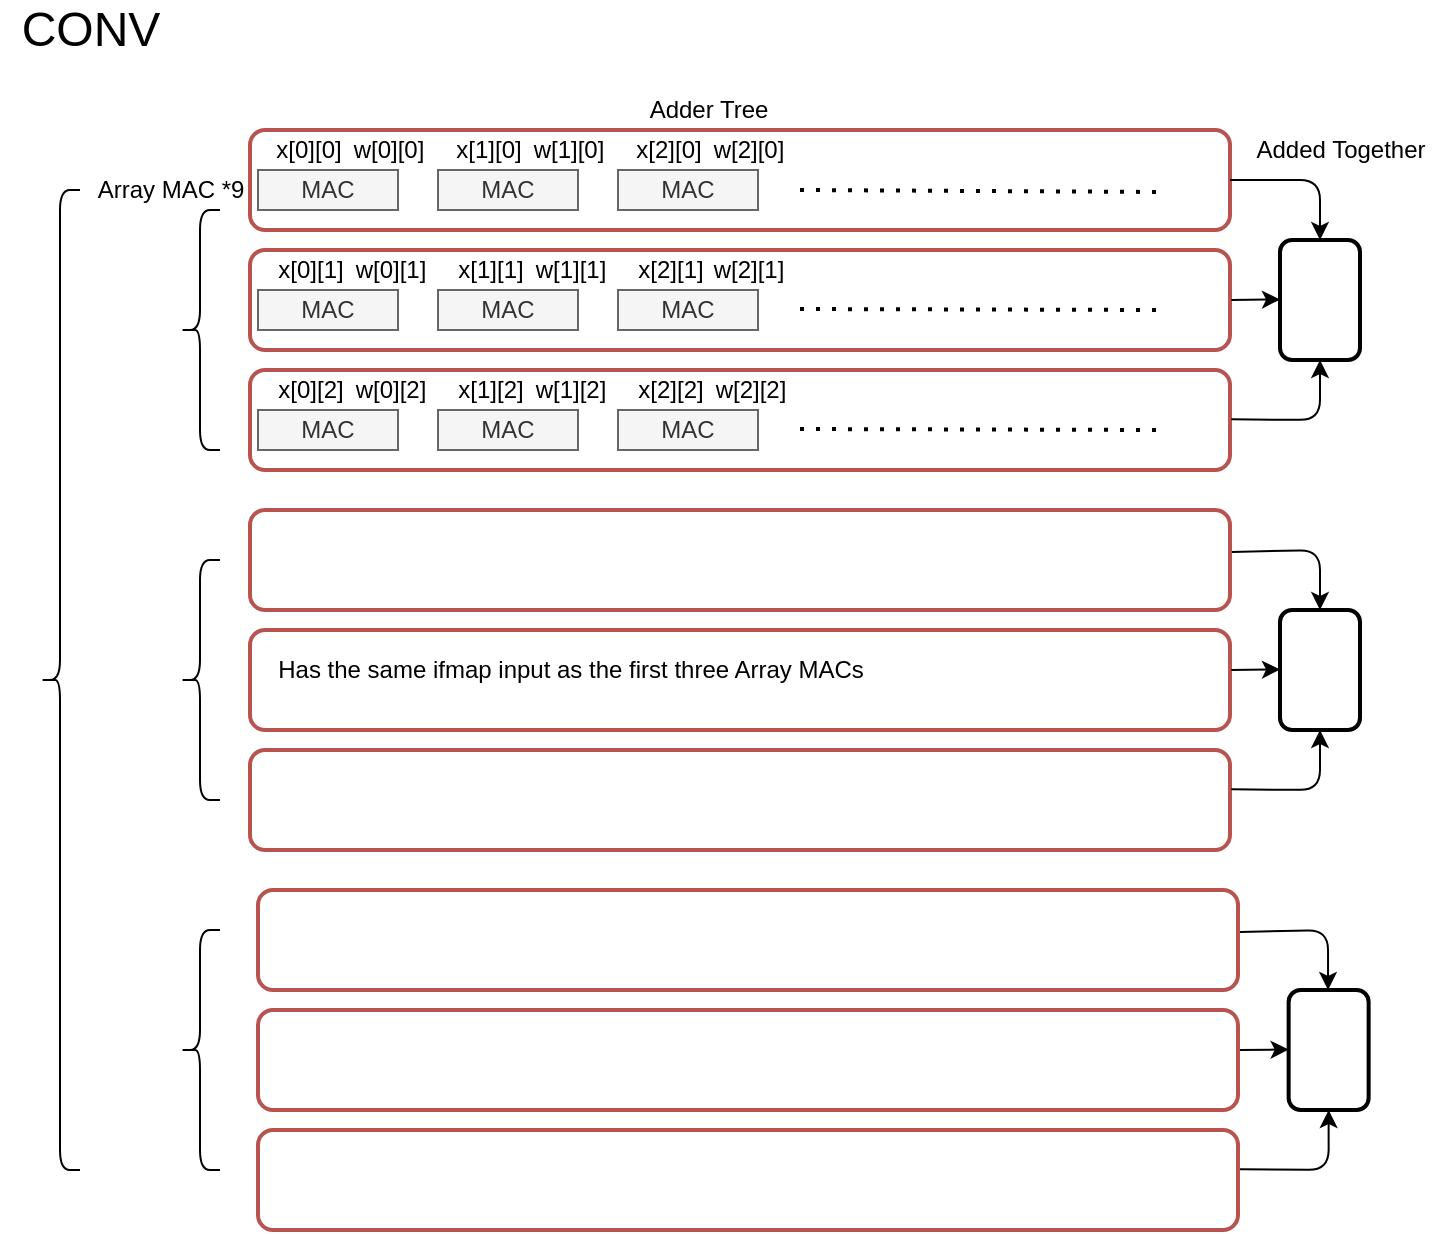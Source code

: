 <mxfile version="14.6.13" type="device" pages="3"><diagram id="vJuw-C7YhRbU4p1zu2UV" name="Page-1"><mxGraphModel dx="1024" dy="592" grid="0" gridSize="10" guides="1" tooltips="1" connect="1" arrows="1" fold="1" page="1" pageScale="1" pageWidth="827" pageHeight="1169" math="0" shadow="0"><root><mxCell id="0"/><mxCell id="1" parent="0"/><mxCell id="GUo7e9IGLc4Ge0wI0g1V-1" value="MAC" style="rounded=0;whiteSpace=wrap;html=1;fillColor=#f5f5f5;strokeColor=#666666;fontColor=#333333;" parent="1" vertex="1"><mxGeometry x="189" y="110" width="70" height="20" as="geometry"/></mxCell><mxCell id="GUo7e9IGLc4Ge0wI0g1V-2" value="MAC" style="rounded=0;whiteSpace=wrap;html=1;fillColor=#f5f5f5;strokeColor=#666666;fontColor=#333333;" parent="1" vertex="1"><mxGeometry x="279" y="110" width="70" height="20" as="geometry"/></mxCell><mxCell id="GUo7e9IGLc4Ge0wI0g1V-3" value="MAC" style="rounded=0;whiteSpace=wrap;html=1;fillColor=#f5f5f5;strokeColor=#666666;fontColor=#333333;" parent="1" vertex="1"><mxGeometry x="369" y="110" width="70" height="20" as="geometry"/></mxCell><mxCell id="GUo7e9IGLc4Ge0wI0g1V-10" value="MAC" style="rounded=0;whiteSpace=wrap;html=1;fillColor=#f5f5f5;strokeColor=#666666;fontColor=#333333;" parent="1" vertex="1"><mxGeometry x="189" y="170" width="70" height="20" as="geometry"/></mxCell><mxCell id="GUo7e9IGLc4Ge0wI0g1V-11" value="MAC" style="rounded=0;whiteSpace=wrap;html=1;fillColor=#f5f5f5;strokeColor=#666666;fontColor=#333333;" parent="1" vertex="1"><mxGeometry x="279" y="170" width="70" height="20" as="geometry"/></mxCell><mxCell id="GUo7e9IGLc4Ge0wI0g1V-12" value="MAC" style="rounded=0;whiteSpace=wrap;html=1;fillColor=#f5f5f5;strokeColor=#666666;fontColor=#333333;" parent="1" vertex="1"><mxGeometry x="369" y="170" width="70" height="20" as="geometry"/></mxCell><mxCell id="GUo7e9IGLc4Ge0wI0g1V-20" value="" style="endArrow=none;dashed=1;html=1;dashPattern=1 3;strokeWidth=2;" parent="1" edge="1"><mxGeometry width="50" height="50" relative="1" as="geometry"><mxPoint x="460" y="120" as="sourcePoint"/><mxPoint x="640" y="121" as="targetPoint"/></mxGeometry></mxCell><mxCell id="GUo7e9IGLc4Ge0wI0g1V-22" value="" style="shape=curlyBracket;whiteSpace=wrap;html=1;rounded=1;" parent="1" vertex="1"><mxGeometry x="80" y="120" width="20" height="490" as="geometry"/></mxCell><mxCell id="GUo7e9IGLc4Ge0wI0g1V-23" value="Array MAC *9" style="text;html=1;align=center;verticalAlign=middle;resizable=0;points=[];autosize=1;strokeColor=none;" parent="1" vertex="1"><mxGeometry x="100" y="110" width="90" height="20" as="geometry"/></mxCell><mxCell id="GUo7e9IGLc4Ge0wI0g1V-24" value="x[0][0]" style="text;html=1;align=center;verticalAlign=middle;resizable=0;points=[];autosize=1;strokeColor=none;" parent="1" vertex="1"><mxGeometry x="189" y="90" width="50" height="20" as="geometry"/></mxCell><mxCell id="GUo7e9IGLc4Ge0wI0g1V-27" value="x[1][0]" style="text;html=1;align=center;verticalAlign=middle;resizable=0;points=[];autosize=1;strokeColor=none;" parent="1" vertex="1"><mxGeometry x="279" y="90" width="50" height="20" as="geometry"/></mxCell><mxCell id="GUo7e9IGLc4Ge0wI0g1V-28" value="x[2][0]" style="text;html=1;align=center;verticalAlign=middle;resizable=0;points=[];autosize=1;strokeColor=none;" parent="1" vertex="1"><mxGeometry x="369" y="90" width="50" height="20" as="geometry"/></mxCell><mxCell id="GUo7e9IGLc4Ge0wI0g1V-29" value="&lt;font style=&quot;font-size: 24px&quot;&gt;CONV&lt;/font&gt;" style="text;html=1;align=center;verticalAlign=middle;resizable=0;points=[];autosize=1;strokeColor=none;" parent="1" vertex="1"><mxGeometry x="60" y="30" width="90" height="20" as="geometry"/></mxCell><mxCell id="GUo7e9IGLc4Ge0wI0g1V-30" value="w[0][0]" style="text;html=1;align=center;verticalAlign=middle;resizable=0;points=[];autosize=1;strokeColor=none;" parent="1" vertex="1"><mxGeometry x="229" y="90" width="50" height="20" as="geometry"/></mxCell><mxCell id="GUo7e9IGLc4Ge0wI0g1V-32" value="w[1][0]" style="text;html=1;align=center;verticalAlign=middle;resizable=0;points=[];autosize=1;strokeColor=none;" parent="1" vertex="1"><mxGeometry x="319" y="90" width="50" height="20" as="geometry"/></mxCell><mxCell id="GUo7e9IGLc4Ge0wI0g1V-33" value="w[2][0]" style="text;html=1;align=center;verticalAlign=middle;resizable=0;points=[];autosize=1;strokeColor=none;" parent="1" vertex="1"><mxGeometry x="409" y="90" width="50" height="20" as="geometry"/></mxCell><mxCell id="GUo7e9IGLc4Ge0wI0g1V-34" value="x[0][1]" style="text;html=1;align=center;verticalAlign=middle;resizable=0;points=[];autosize=1;strokeColor=none;" parent="1" vertex="1"><mxGeometry x="190" y="150" width="50" height="20" as="geometry"/></mxCell><mxCell id="GUo7e9IGLc4Ge0wI0g1V-35" value="x[1][1]" style="text;html=1;align=center;verticalAlign=middle;resizable=0;points=[];autosize=1;strokeColor=none;" parent="1" vertex="1"><mxGeometry x="280" y="150" width="50" height="20" as="geometry"/></mxCell><mxCell id="GUo7e9IGLc4Ge0wI0g1V-36" value="x[2][1]" style="text;html=1;align=center;verticalAlign=middle;resizable=0;points=[];autosize=1;strokeColor=none;" parent="1" vertex="1"><mxGeometry x="370" y="150" width="50" height="20" as="geometry"/></mxCell><mxCell id="GUo7e9IGLc4Ge0wI0g1V-37" value="w[0][1]" style="text;html=1;align=center;verticalAlign=middle;resizable=0;points=[];autosize=1;strokeColor=none;" parent="1" vertex="1"><mxGeometry x="230" y="150" width="50" height="20" as="geometry"/></mxCell><mxCell id="GUo7e9IGLc4Ge0wI0g1V-38" value="w[1][1]" style="text;html=1;align=center;verticalAlign=middle;resizable=0;points=[];autosize=1;strokeColor=none;" parent="1" vertex="1"><mxGeometry x="320" y="150" width="50" height="20" as="geometry"/></mxCell><mxCell id="GUo7e9IGLc4Ge0wI0g1V-39" value="w[2][1]" style="text;html=1;align=center;verticalAlign=middle;resizable=0;points=[];autosize=1;strokeColor=none;" parent="1" vertex="1"><mxGeometry x="409" y="150" width="50" height="20" as="geometry"/></mxCell><mxCell id="GUo7e9IGLc4Ge0wI0g1V-40" value="" style="endArrow=none;dashed=1;html=1;dashPattern=1 3;strokeWidth=2;" parent="1" edge="1"><mxGeometry width="50" height="50" relative="1" as="geometry"><mxPoint x="460" y="179.5" as="sourcePoint"/><mxPoint x="640" y="180" as="targetPoint"/></mxGeometry></mxCell><mxCell id="GUo7e9IGLc4Ge0wI0g1V-42" value="MAC" style="rounded=0;whiteSpace=wrap;html=1;fillColor=#f5f5f5;strokeColor=#666666;fontColor=#333333;" parent="1" vertex="1"><mxGeometry x="189" y="230" width="70" height="20" as="geometry"/></mxCell><mxCell id="GUo7e9IGLc4Ge0wI0g1V-43" value="MAC" style="rounded=0;whiteSpace=wrap;html=1;fillColor=#f5f5f5;strokeColor=#666666;fontColor=#333333;" parent="1" vertex="1"><mxGeometry x="279" y="230" width="70" height="20" as="geometry"/></mxCell><mxCell id="GUo7e9IGLc4Ge0wI0g1V-44" value="MAC" style="rounded=0;whiteSpace=wrap;html=1;fillColor=#f5f5f5;strokeColor=#666666;fontColor=#333333;" parent="1" vertex="1"><mxGeometry x="369" y="230" width="70" height="20" as="geometry"/></mxCell><mxCell id="GUo7e9IGLc4Ge0wI0g1V-45" value="x[0][2]" style="text;html=1;align=center;verticalAlign=middle;resizable=0;points=[];autosize=1;strokeColor=none;" parent="1" vertex="1"><mxGeometry x="190" y="210" width="50" height="20" as="geometry"/></mxCell><mxCell id="GUo7e9IGLc4Ge0wI0g1V-46" value="x[1][2]" style="text;html=1;align=center;verticalAlign=middle;resizable=0;points=[];autosize=1;strokeColor=none;" parent="1" vertex="1"><mxGeometry x="280" y="210" width="50" height="20" as="geometry"/></mxCell><mxCell id="GUo7e9IGLc4Ge0wI0g1V-47" value="x[2][2]" style="text;html=1;align=center;verticalAlign=middle;resizable=0;points=[];autosize=1;strokeColor=none;" parent="1" vertex="1"><mxGeometry x="370" y="210" width="50" height="20" as="geometry"/></mxCell><mxCell id="GUo7e9IGLc4Ge0wI0g1V-48" value="w[0][2]" style="text;html=1;align=center;verticalAlign=middle;resizable=0;points=[];autosize=1;strokeColor=none;" parent="1" vertex="1"><mxGeometry x="230" y="210" width="50" height="20" as="geometry"/></mxCell><mxCell id="GUo7e9IGLc4Ge0wI0g1V-49" value="w[1][2]" style="text;html=1;align=center;verticalAlign=middle;resizable=0;points=[];autosize=1;strokeColor=none;" parent="1" vertex="1"><mxGeometry x="320" y="210" width="50" height="20" as="geometry"/></mxCell><mxCell id="GUo7e9IGLc4Ge0wI0g1V-50" value="w[2][2]" style="text;html=1;align=center;verticalAlign=middle;resizable=0;points=[];autosize=1;strokeColor=none;" parent="1" vertex="1"><mxGeometry x="410" y="210" width="50" height="20" as="geometry"/></mxCell><mxCell id="GUo7e9IGLc4Ge0wI0g1V-51" value="" style="endArrow=none;dashed=1;html=1;dashPattern=1 3;strokeWidth=2;" parent="1" edge="1"><mxGeometry width="50" height="50" relative="1" as="geometry"><mxPoint x="460" y="239.5" as="sourcePoint"/><mxPoint x="640" y="240" as="targetPoint"/></mxGeometry></mxCell><mxCell id="GUo7e9IGLc4Ge0wI0g1V-52" value="" style="shape=curlyBracket;whiteSpace=wrap;html=1;rounded=1;" parent="1" vertex="1"><mxGeometry x="150" y="130" width="20" height="120" as="geometry"/></mxCell><mxCell id="GUo7e9IGLc4Ge0wI0g1V-53" value="" style="shape=curlyBracket;whiteSpace=wrap;html=1;rounded=1;" parent="1" vertex="1"><mxGeometry x="150" y="305" width="20" height="120" as="geometry"/></mxCell><mxCell id="GUo7e9IGLc4Ge0wI0g1V-54" value="" style="shape=curlyBracket;whiteSpace=wrap;html=1;rounded=1;" parent="1" vertex="1"><mxGeometry x="150" y="490" width="20" height="120" as="geometry"/></mxCell><mxCell id="Za0SCt7wlCUS02t5F8bF-2" value="" style="rounded=1;whiteSpace=wrap;html=1;strokeColor=#b85450;fillColor=none;strokeWidth=2;" parent="1" vertex="1"><mxGeometry x="185" y="90" width="490" height="50" as="geometry"/></mxCell><mxCell id="Za0SCt7wlCUS02t5F8bF-3" value="Adder Tree" style="text;html=1;align=center;verticalAlign=middle;resizable=0;points=[];autosize=1;strokeColor=none;" parent="1" vertex="1"><mxGeometry x="379" y="70" width="70" height="20" as="geometry"/></mxCell><mxCell id="Za0SCt7wlCUS02t5F8bF-4" value="" style="rounded=1;whiteSpace=wrap;html=1;strokeColor=#b85450;fillColor=none;strokeWidth=2;" parent="1" vertex="1"><mxGeometry x="185" y="150" width="490" height="50" as="geometry"/></mxCell><mxCell id="Za0SCt7wlCUS02t5F8bF-5" value="" style="rounded=1;whiteSpace=wrap;html=1;strokeColor=#b85450;fillColor=none;strokeWidth=2;" parent="1" vertex="1"><mxGeometry x="185" y="210" width="490" height="50" as="geometry"/></mxCell><mxCell id="Za0SCt7wlCUS02t5F8bF-11" value="" style="group" parent="1" vertex="1" connectable="0"><mxGeometry x="185" y="280" width="555" height="170" as="geometry"/></mxCell><mxCell id="Za0SCt7wlCUS02t5F8bF-7" value="" style="rounded=1;whiteSpace=wrap;html=1;strokeColor=#b85450;fillColor=none;strokeWidth=2;" parent="Za0SCt7wlCUS02t5F8bF-11" vertex="1"><mxGeometry width="490" height="50" as="geometry"/></mxCell><mxCell id="Za0SCt7wlCUS02t5F8bF-8" value="" style="rounded=1;whiteSpace=wrap;html=1;strokeColor=#b85450;fillColor=none;strokeWidth=2;" parent="Za0SCt7wlCUS02t5F8bF-11" vertex="1"><mxGeometry y="60" width="490" height="50" as="geometry"/></mxCell><mxCell id="Za0SCt7wlCUS02t5F8bF-9" value="" style="rounded=1;whiteSpace=wrap;html=1;strokeColor=#b85450;fillColor=none;strokeWidth=2;" parent="Za0SCt7wlCUS02t5F8bF-11" vertex="1"><mxGeometry y="120" width="490" height="50" as="geometry"/></mxCell><mxCell id="GUo7e9IGLc4Ge0wI0g1V-55" value="Has the same ifmap input as the first three Array MACs" style="text;html=1;align=center;verticalAlign=middle;resizable=0;points=[];autosize=1;strokeColor=none;" parent="Za0SCt7wlCUS02t5F8bF-11" vertex="1"><mxGeometry x="5" y="70" width="310" height="20" as="geometry"/></mxCell><mxCell id="Za0SCt7wlCUS02t5F8bF-18" value="Added Together" style="text;html=1;align=center;verticalAlign=middle;resizable=0;points=[];autosize=1;strokeColor=none;" parent="1" vertex="1"><mxGeometry x="680" y="90" width="100" height="20" as="geometry"/></mxCell><mxCell id="Za0SCt7wlCUS02t5F8bF-24" value="" style="group" parent="1" vertex="1" connectable="0"><mxGeometry x="675.68" y="115" width="64.32" height="120" as="geometry"/></mxCell><mxCell id="Za0SCt7wlCUS02t5F8bF-6" value="" style="rounded=1;whiteSpace=wrap;html=1;strokeWidth=2;fillColor=none;" parent="Za0SCt7wlCUS02t5F8bF-24" vertex="1"><mxGeometry x="24.32" y="30" width="40" height="60" as="geometry"/></mxCell><mxCell id="Za0SCt7wlCUS02t5F8bF-19" value="" style="endArrow=classic;html=1;exitX=1;exitY=0.5;exitDx=0;exitDy=0;entryX=0.5;entryY=0;entryDx=0;entryDy=0;" parent="Za0SCt7wlCUS02t5F8bF-24" source="Za0SCt7wlCUS02t5F8bF-2" target="Za0SCt7wlCUS02t5F8bF-6" edge="1"><mxGeometry width="50" height="50" relative="1" as="geometry"><mxPoint x="-225.68" y="135" as="sourcePoint"/><mxPoint x="26.32" y="-4" as="targetPoint"/><Array as="points"><mxPoint x="44.32"/></Array></mxGeometry></mxCell><mxCell id="Za0SCt7wlCUS02t5F8bF-20" value="" style="endArrow=classic;html=1;exitX=1;exitY=0.5;exitDx=0;exitDy=0;entryX=-0.017;entryY=0.146;entryDx=0;entryDy=0;entryPerimeter=0;" parent="Za0SCt7wlCUS02t5F8bF-24" edge="1"><mxGeometry width="50" height="50" relative="1" as="geometry"><mxPoint y="59.94" as="sourcePoint"/><mxPoint x="24.32" y="59.76" as="targetPoint"/></mxGeometry></mxCell><mxCell id="Za0SCt7wlCUS02t5F8bF-21" value="" style="endArrow=classic;html=1;exitX=1;exitY=0.5;exitDx=0;exitDy=0;entryX=0.5;entryY=1;entryDx=0;entryDy=0;" parent="Za0SCt7wlCUS02t5F8bF-24" target="Za0SCt7wlCUS02t5F8bF-6" edge="1"><mxGeometry width="50" height="50" relative="1" as="geometry"><mxPoint x="-1.137e-13" y="119.68" as="sourcePoint"/><mxPoint x="24.32" y="119.5" as="targetPoint"/><Array as="points"><mxPoint x="44.32" y="120"/></Array></mxGeometry></mxCell><mxCell id="Za0SCt7wlCUS02t5F8bF-25" value="" style="group" parent="1" vertex="1" connectable="0"><mxGeometry x="675.68" y="300" width="64.32" height="120" as="geometry"/></mxCell><mxCell id="Za0SCt7wlCUS02t5F8bF-26" value="" style="rounded=1;whiteSpace=wrap;html=1;strokeWidth=2;fillColor=none;" parent="Za0SCt7wlCUS02t5F8bF-25" vertex="1"><mxGeometry x="24.32" y="30" width="40" height="60" as="geometry"/></mxCell><mxCell id="Za0SCt7wlCUS02t5F8bF-28" value="" style="endArrow=classic;html=1;exitX=1;exitY=0.5;exitDx=0;exitDy=0;entryX=-0.017;entryY=0.146;entryDx=0;entryDy=0;entryPerimeter=0;" parent="Za0SCt7wlCUS02t5F8bF-25" edge="1"><mxGeometry width="50" height="50" relative="1" as="geometry"><mxPoint y="59.94" as="sourcePoint"/><mxPoint x="24.32" y="59.76" as="targetPoint"/></mxGeometry></mxCell><mxCell id="Za0SCt7wlCUS02t5F8bF-29" value="" style="endArrow=classic;html=1;exitX=1;exitY=0.5;exitDx=0;exitDy=0;entryX=0.5;entryY=1;entryDx=0;entryDy=0;" parent="Za0SCt7wlCUS02t5F8bF-25" target="Za0SCt7wlCUS02t5F8bF-26" edge="1"><mxGeometry width="50" height="50" relative="1" as="geometry"><mxPoint x="-1.137e-13" y="119.68" as="sourcePoint"/><mxPoint x="24.32" y="119.5" as="targetPoint"/><Array as="points"><mxPoint x="44.32" y="120"/></Array></mxGeometry></mxCell><mxCell id="Za0SCt7wlCUS02t5F8bF-27" value="" style="endArrow=classic;html=1;entryX=0.5;entryY=0;entryDx=0;entryDy=0;exitX=1.002;exitY=0.419;exitDx=0;exitDy=0;exitPerimeter=0;" parent="1" source="Za0SCt7wlCUS02t5F8bF-7" target="Za0SCt7wlCUS02t5F8bF-26" edge="1"><mxGeometry width="50" height="50" relative="1" as="geometry"><mxPoint x="680" y="300" as="sourcePoint"/><mxPoint x="702" y="296" as="targetPoint"/><Array as="points"><mxPoint x="720" y="300"/></Array></mxGeometry></mxCell><mxCell id="Za0SCt7wlCUS02t5F8bF-35" value="" style="group" parent="1" vertex="1" connectable="0"><mxGeometry x="680" y="490" width="64.32" height="120" as="geometry"/></mxCell><mxCell id="Za0SCt7wlCUS02t5F8bF-36" value="" style="rounded=1;whiteSpace=wrap;html=1;strokeWidth=2;fillColor=none;" parent="Za0SCt7wlCUS02t5F8bF-35" vertex="1"><mxGeometry x="24.32" y="30" width="40" height="60" as="geometry"/></mxCell><mxCell id="Za0SCt7wlCUS02t5F8bF-37" value="" style="endArrow=classic;html=1;exitX=1;exitY=0.5;exitDx=0;exitDy=0;entryX=-0.017;entryY=0.146;entryDx=0;entryDy=0;entryPerimeter=0;" parent="Za0SCt7wlCUS02t5F8bF-35" edge="1"><mxGeometry width="50" height="50" relative="1" as="geometry"><mxPoint y="59.94" as="sourcePoint"/><mxPoint x="24.32" y="59.76" as="targetPoint"/></mxGeometry></mxCell><mxCell id="Za0SCt7wlCUS02t5F8bF-38" value="" style="endArrow=classic;html=1;exitX=1;exitY=0.5;exitDx=0;exitDy=0;entryX=0.5;entryY=1;entryDx=0;entryDy=0;" parent="Za0SCt7wlCUS02t5F8bF-35" target="Za0SCt7wlCUS02t5F8bF-36" edge="1"><mxGeometry width="50" height="50" relative="1" as="geometry"><mxPoint x="-1.137e-13" y="119.68" as="sourcePoint"/><mxPoint x="24.32" y="119.5" as="targetPoint"/><Array as="points"><mxPoint x="44.32" y="120"/></Array></mxGeometry></mxCell><mxCell id="Za0SCt7wlCUS02t5F8bF-39" value="" style="endArrow=classic;html=1;entryX=0.5;entryY=0;entryDx=0;entryDy=0;exitX=1.002;exitY=0.419;exitDx=0;exitDy=0;exitPerimeter=0;" parent="1" edge="1"><mxGeometry width="50" height="50" relative="1" as="geometry"><mxPoint x="680" y="490.95" as="sourcePoint"/><mxPoint x="724.02" y="520" as="targetPoint"/><Array as="points"><mxPoint x="724.02" y="490"/></Array></mxGeometry></mxCell><mxCell id="Za0SCt7wlCUS02t5F8bF-40" value="" style="rounded=1;whiteSpace=wrap;html=1;strokeColor=#b85450;fillColor=none;strokeWidth=2;" parent="1" vertex="1"><mxGeometry x="189" y="470" width="490" height="50" as="geometry"/></mxCell><mxCell id="Za0SCt7wlCUS02t5F8bF-41" value="" style="rounded=1;whiteSpace=wrap;html=1;strokeColor=#b85450;fillColor=none;strokeWidth=2;" parent="1" vertex="1"><mxGeometry x="189" y="530" width="490" height="50" as="geometry"/></mxCell><mxCell id="Za0SCt7wlCUS02t5F8bF-42" value="" style="rounded=1;whiteSpace=wrap;html=1;strokeColor=#b85450;fillColor=none;strokeWidth=2;" parent="1" vertex="1"><mxGeometry x="189" y="590" width="490" height="50" as="geometry"/></mxCell></root></mxGraphModel></diagram><diagram id="rvuuh7WUq6169qOsLcZJ" name="Page-3"><mxGraphModel dx="1024" dy="592" grid="0" gridSize="10" guides="1" tooltips="1" connect="1" arrows="1" fold="1" page="1" pageScale="1" pageWidth="827" pageHeight="1169" math="0" shadow="0"><root><mxCell id="s2ZaohFpnnsbRmGFpl5v-0"/><mxCell id="s2ZaohFpnnsbRmGFpl5v-1" parent="s2ZaohFpnnsbRmGFpl5v-0"/><mxCell id="vH4ykgJ0FCeYy6stjxuo-0" value="" style="group" parent="s2ZaohFpnnsbRmGFpl5v-1" vertex="1" connectable="0"><mxGeometry x="185" y="150" width="555" height="170" as="geometry"/></mxCell><mxCell id="vH4ykgJ0FCeYy6stjxuo-1" value="" style="rounded=1;whiteSpace=wrap;html=1;strokeColor=#b85450;fillColor=none;strokeWidth=2;" parent="vH4ykgJ0FCeYy6stjxuo-0" vertex="1"><mxGeometry width="490" height="50" as="geometry"/></mxCell><mxCell id="vH4ykgJ0FCeYy6stjxuo-2" value="" style="rounded=1;whiteSpace=wrap;html=1;strokeColor=#b85450;fillColor=none;strokeWidth=2;" parent="vH4ykgJ0FCeYy6stjxuo-0" vertex="1"><mxGeometry y="60" width="490" height="50" as="geometry"/></mxCell><mxCell id="vH4ykgJ0FCeYy6stjxuo-3" value="" style="rounded=1;whiteSpace=wrap;html=1;strokeColor=#b85450;fillColor=none;strokeWidth=2;" parent="vH4ykgJ0FCeYy6stjxuo-0" vertex="1"><mxGeometry y="120" width="490" height="50" as="geometry"/></mxCell><mxCell id="s2ZaohFpnnsbRmGFpl5v-2" value="MAC" style="rounded=0;whiteSpace=wrap;html=1;fillColor=#f5f5f5;strokeColor=#666666;fontColor=#333333;" parent="s2ZaohFpnnsbRmGFpl5v-1" vertex="1"><mxGeometry x="189" y="170" width="70" height="20" as="geometry"/></mxCell><mxCell id="s2ZaohFpnnsbRmGFpl5v-3" value="MAC" style="rounded=0;whiteSpace=wrap;html=1;fillColor=#f5f5f5;strokeColor=#666666;fontColor=#333333;" parent="s2ZaohFpnnsbRmGFpl5v-1" vertex="1"><mxGeometry x="279" y="170" width="70" height="20" as="geometry"/></mxCell><mxCell id="s2ZaohFpnnsbRmGFpl5v-4" value="MAC" style="rounded=0;whiteSpace=wrap;html=1;fillColor=#f5f5f5;strokeColor=#666666;fontColor=#333333;" parent="s2ZaohFpnnsbRmGFpl5v-1" vertex="1"><mxGeometry x="369" y="170" width="70" height="20" as="geometry"/></mxCell><mxCell id="s2ZaohFpnnsbRmGFpl5v-5" value="MAC" style="rounded=0;whiteSpace=wrap;html=1;fillColor=#f5f5f5;strokeColor=#666666;fontColor=#333333;" parent="s2ZaohFpnnsbRmGFpl5v-1" vertex="1"><mxGeometry x="189" y="230" width="70" height="20" as="geometry"/></mxCell><mxCell id="s2ZaohFpnnsbRmGFpl5v-6" value="MAC" style="rounded=0;whiteSpace=wrap;html=1;fillColor=#f5f5f5;strokeColor=#666666;fontColor=#333333;" parent="s2ZaohFpnnsbRmGFpl5v-1" vertex="1"><mxGeometry x="279" y="230" width="70" height="20" as="geometry"/></mxCell><mxCell id="s2ZaohFpnnsbRmGFpl5v-7" value="MAC" style="rounded=0;whiteSpace=wrap;html=1;fillColor=#f5f5f5;strokeColor=#666666;fontColor=#333333;" parent="s2ZaohFpnnsbRmGFpl5v-1" vertex="1"><mxGeometry x="369" y="230" width="70" height="20" as="geometry"/></mxCell><mxCell id="s2ZaohFpnnsbRmGFpl5v-8" value="" style="endArrow=none;dashed=1;html=1;dashPattern=1 3;strokeWidth=2;" parent="s2ZaohFpnnsbRmGFpl5v-1" edge="1"><mxGeometry width="50" height="50" relative="1" as="geometry"><mxPoint x="190" y="590" as="sourcePoint"/><mxPoint x="190" y="320" as="targetPoint"/></mxGeometry></mxCell><mxCell id="s2ZaohFpnnsbRmGFpl5v-9" value="" style="endArrow=none;dashed=1;html=1;dashPattern=1 3;strokeWidth=2;" parent="s2ZaohFpnnsbRmGFpl5v-1" edge="1"><mxGeometry width="50" height="50" relative="1" as="geometry"><mxPoint x="460" y="180" as="sourcePoint"/><mxPoint x="650" y="180" as="targetPoint"/></mxGeometry></mxCell><mxCell id="s2ZaohFpnnsbRmGFpl5v-10" value="" style="shape=curlyBracket;whiteSpace=wrap;html=1;rounded=1;" parent="s2ZaohFpnnsbRmGFpl5v-1" vertex="1"><mxGeometry x="80" y="180" width="20" height="420" as="geometry"/></mxCell><mxCell id="s2ZaohFpnnsbRmGFpl5v-11" value="Array MAC *9" style="text;html=1;align=center;verticalAlign=middle;resizable=0;points=[];autosize=1;strokeColor=none;" parent="s2ZaohFpnnsbRmGFpl5v-1" vertex="1"><mxGeometry x="95" y="150" width="90" height="20" as="geometry"/></mxCell><mxCell id="s2ZaohFpnnsbRmGFpl5v-12" value="x[0][0]" style="text;html=1;align=center;verticalAlign=middle;resizable=0;points=[];autosize=1;strokeColor=none;" parent="s2ZaohFpnnsbRmGFpl5v-1" vertex="1"><mxGeometry x="189" y="150" width="50" height="20" as="geometry"/></mxCell><mxCell id="s2ZaohFpnnsbRmGFpl5v-13" value="x[1][0]" style="text;html=1;align=center;verticalAlign=middle;resizable=0;points=[];autosize=1;strokeColor=none;" parent="s2ZaohFpnnsbRmGFpl5v-1" vertex="1"><mxGeometry x="279" y="150" width="50" height="20" as="geometry"/></mxCell><mxCell id="s2ZaohFpnnsbRmGFpl5v-14" value="x[2][0]" style="text;html=1;align=center;verticalAlign=middle;resizable=0;points=[];autosize=1;strokeColor=none;" parent="s2ZaohFpnnsbRmGFpl5v-1" vertex="1"><mxGeometry x="369" y="150" width="50" height="20" as="geometry"/></mxCell><mxCell id="s2ZaohFpnnsbRmGFpl5v-15" value="&lt;font style=&quot;font-size: 24px&quot;&gt;DW&lt;/font&gt;" style="text;html=1;align=center;verticalAlign=middle;resizable=0;points=[];autosize=1;strokeColor=none;" parent="s2ZaohFpnnsbRmGFpl5v-1" vertex="1"><mxGeometry x="80" y="100" width="60" height="20" as="geometry"/></mxCell><mxCell id="s2ZaohFpnnsbRmGFpl5v-16" value="w[0][0]" style="text;html=1;align=center;verticalAlign=middle;resizable=0;points=[];autosize=1;strokeColor=none;" parent="s2ZaohFpnnsbRmGFpl5v-1" vertex="1"><mxGeometry x="229" y="150" width="50" height="20" as="geometry"/></mxCell><mxCell id="s2ZaohFpnnsbRmGFpl5v-17" value="w[1][0]" style="text;html=1;align=center;verticalAlign=middle;resizable=0;points=[];autosize=1;strokeColor=none;" parent="s2ZaohFpnnsbRmGFpl5v-1" vertex="1"><mxGeometry x="319" y="150" width="50" height="20" as="geometry"/></mxCell><mxCell id="s2ZaohFpnnsbRmGFpl5v-18" value="w[2][0]" style="text;html=1;align=center;verticalAlign=middle;resizable=0;points=[];autosize=1;strokeColor=none;" parent="s2ZaohFpnnsbRmGFpl5v-1" vertex="1"><mxGeometry x="409" y="150" width="50" height="20" as="geometry"/></mxCell><mxCell id="s2ZaohFpnnsbRmGFpl5v-19" value="x[0][1]" style="text;html=1;align=center;verticalAlign=middle;resizable=0;points=[];autosize=1;strokeColor=none;" parent="s2ZaohFpnnsbRmGFpl5v-1" vertex="1"><mxGeometry x="190" y="210" width="50" height="20" as="geometry"/></mxCell><mxCell id="s2ZaohFpnnsbRmGFpl5v-20" value="x[1][1]" style="text;html=1;align=center;verticalAlign=middle;resizable=0;points=[];autosize=1;strokeColor=none;" parent="s2ZaohFpnnsbRmGFpl5v-1" vertex="1"><mxGeometry x="280" y="210" width="50" height="20" as="geometry"/></mxCell><mxCell id="s2ZaohFpnnsbRmGFpl5v-21" value="x[2][1]" style="text;html=1;align=center;verticalAlign=middle;resizable=0;points=[];autosize=1;strokeColor=none;" parent="s2ZaohFpnnsbRmGFpl5v-1" vertex="1"><mxGeometry x="370" y="210" width="50" height="20" as="geometry"/></mxCell><mxCell id="s2ZaohFpnnsbRmGFpl5v-22" value="w[0][1]" style="text;html=1;align=center;verticalAlign=middle;resizable=0;points=[];autosize=1;strokeColor=none;" parent="s2ZaohFpnnsbRmGFpl5v-1" vertex="1"><mxGeometry x="230" y="210" width="50" height="20" as="geometry"/></mxCell><mxCell id="s2ZaohFpnnsbRmGFpl5v-23" value="w[1][1]" style="text;html=1;align=center;verticalAlign=middle;resizable=0;points=[];autosize=1;strokeColor=none;" parent="s2ZaohFpnnsbRmGFpl5v-1" vertex="1"><mxGeometry x="320" y="210" width="50" height="20" as="geometry"/></mxCell><mxCell id="s2ZaohFpnnsbRmGFpl5v-24" value="w[2][1]" style="text;html=1;align=center;verticalAlign=middle;resizable=0;points=[];autosize=1;strokeColor=none;" parent="s2ZaohFpnnsbRmGFpl5v-1" vertex="1"><mxGeometry x="410" y="210" width="50" height="20" as="geometry"/></mxCell><mxCell id="s2ZaohFpnnsbRmGFpl5v-25" value="" style="endArrow=none;dashed=1;html=1;dashPattern=1 3;strokeWidth=2;" parent="s2ZaohFpnnsbRmGFpl5v-1" edge="1"><mxGeometry width="50" height="50" relative="1" as="geometry"><mxPoint x="460" y="239.5" as="sourcePoint"/><mxPoint x="650" y="240" as="targetPoint"/></mxGeometry></mxCell><mxCell id="s2ZaohFpnnsbRmGFpl5v-26" value="MAC" style="rounded=0;whiteSpace=wrap;html=1;fillColor=#f5f5f5;strokeColor=#666666;fontColor=#333333;" parent="s2ZaohFpnnsbRmGFpl5v-1" vertex="1"><mxGeometry x="189" y="290" width="70" height="20" as="geometry"/></mxCell><mxCell id="s2ZaohFpnnsbRmGFpl5v-27" value="MAC" style="rounded=0;whiteSpace=wrap;html=1;fillColor=#f5f5f5;strokeColor=#666666;fontColor=#333333;" parent="s2ZaohFpnnsbRmGFpl5v-1" vertex="1"><mxGeometry x="279" y="290" width="70" height="20" as="geometry"/></mxCell><mxCell id="s2ZaohFpnnsbRmGFpl5v-28" value="MAC" style="rounded=0;whiteSpace=wrap;html=1;fillColor=#f5f5f5;strokeColor=#666666;fontColor=#333333;" parent="s2ZaohFpnnsbRmGFpl5v-1" vertex="1"><mxGeometry x="369" y="290" width="70" height="20" as="geometry"/></mxCell><mxCell id="s2ZaohFpnnsbRmGFpl5v-29" value="x[0][2]" style="text;html=1;align=center;verticalAlign=middle;resizable=0;points=[];autosize=1;strokeColor=none;" parent="s2ZaohFpnnsbRmGFpl5v-1" vertex="1"><mxGeometry x="190" y="270" width="50" height="20" as="geometry"/></mxCell><mxCell id="s2ZaohFpnnsbRmGFpl5v-30" value="x[1][2]" style="text;html=1;align=center;verticalAlign=middle;resizable=0;points=[];autosize=1;strokeColor=none;" parent="s2ZaohFpnnsbRmGFpl5v-1" vertex="1"><mxGeometry x="280" y="270" width="50" height="20" as="geometry"/></mxCell><mxCell id="s2ZaohFpnnsbRmGFpl5v-31" value="x[2][2]" style="text;html=1;align=center;verticalAlign=middle;resizable=0;points=[];autosize=1;strokeColor=none;" parent="s2ZaohFpnnsbRmGFpl5v-1" vertex="1"><mxGeometry x="370" y="270" width="50" height="20" as="geometry"/></mxCell><mxCell id="s2ZaohFpnnsbRmGFpl5v-32" value="w[0][2]" style="text;html=1;align=center;verticalAlign=middle;resizable=0;points=[];autosize=1;strokeColor=none;" parent="s2ZaohFpnnsbRmGFpl5v-1" vertex="1"><mxGeometry x="230" y="270" width="50" height="20" as="geometry"/></mxCell><mxCell id="s2ZaohFpnnsbRmGFpl5v-33" value="w[1][2]" style="text;html=1;align=center;verticalAlign=middle;resizable=0;points=[];autosize=1;strokeColor=none;" parent="s2ZaohFpnnsbRmGFpl5v-1" vertex="1"><mxGeometry x="320" y="270" width="50" height="20" as="geometry"/></mxCell><mxCell id="s2ZaohFpnnsbRmGFpl5v-34" value="w[2][2]" style="text;html=1;align=center;verticalAlign=middle;resizable=0;points=[];autosize=1;strokeColor=none;" parent="s2ZaohFpnnsbRmGFpl5v-1" vertex="1"><mxGeometry x="410" y="270" width="50" height="20" as="geometry"/></mxCell><mxCell id="s2ZaohFpnnsbRmGFpl5v-35" value="" style="endArrow=none;dashed=1;html=1;dashPattern=1 3;strokeWidth=2;" parent="s2ZaohFpnnsbRmGFpl5v-1" edge="1"><mxGeometry width="50" height="50" relative="1" as="geometry"><mxPoint x="460" y="299.5" as="sourcePoint"/><mxPoint x="650" y="300" as="targetPoint"/></mxGeometry></mxCell></root></mxGraphModel></diagram><diagram id="xCf7uWH-vfs3NWmiyCgm" name="Page-2"><mxGraphModel dx="1024" dy="592" grid="0" gridSize="10" guides="1" tooltips="1" connect="1" arrows="1" fold="1" page="1" pageScale="1" pageWidth="827" pageHeight="1169" math="0" shadow="0"><root><mxCell id="sZb8AS2vhIjSG8MxnkC3-0"/><mxCell id="sZb8AS2vhIjSG8MxnkC3-1" parent="sZb8AS2vhIjSG8MxnkC3-0"/><mxCell id="sZb8AS2vhIjSG8MxnkC3-44" value="" style="endArrow=none;dashed=1;html=1;strokeWidth=2;fillColor=#f8cecc;strokeColor=#b85450;" parent="sZb8AS2vhIjSG8MxnkC3-1" edge="1"><mxGeometry width="50" height="50" relative="1" as="geometry"><mxPoint x="187" y="570" as="sourcePoint"/><mxPoint x="187" y="90" as="targetPoint"/></mxGeometry></mxCell><mxCell id="sZb8AS2vhIjSG8MxnkC3-2" value="MAC" style="rounded=0;whiteSpace=wrap;html=1;fillColor=#f5f5f5;strokeColor=#666666;fontColor=#333333;" parent="sZb8AS2vhIjSG8MxnkC3-1" vertex="1"><mxGeometry x="179" y="120" width="70" height="20" as="geometry"/></mxCell><mxCell id="sZb8AS2vhIjSG8MxnkC3-3" value="MAC" style="rounded=0;whiteSpace=wrap;html=1;fillColor=#f5f5f5;strokeColor=#666666;fontColor=#333333;" parent="sZb8AS2vhIjSG8MxnkC3-1" vertex="1"><mxGeometry x="269" y="120" width="70" height="20" as="geometry"/></mxCell><mxCell id="sZb8AS2vhIjSG8MxnkC3-4" value="MAC" style="rounded=0;whiteSpace=wrap;html=1;fillColor=#f5f5f5;strokeColor=#666666;fontColor=#333333;" parent="sZb8AS2vhIjSG8MxnkC3-1" vertex="1"><mxGeometry x="359" y="120" width="70" height="20" as="geometry"/></mxCell><mxCell id="sZb8AS2vhIjSG8MxnkC3-5" value="MAC" style="rounded=0;whiteSpace=wrap;html=1;fillColor=#f5f5f5;strokeColor=#666666;fontColor=#333333;" parent="sZb8AS2vhIjSG8MxnkC3-1" vertex="1"><mxGeometry x="179" y="180" width="70" height="20" as="geometry"/></mxCell><mxCell id="sZb8AS2vhIjSG8MxnkC3-6" value="MAC" style="rounded=0;whiteSpace=wrap;html=1;fillColor=#f5f5f5;strokeColor=#666666;fontColor=#333333;" parent="sZb8AS2vhIjSG8MxnkC3-1" vertex="1"><mxGeometry x="269" y="180" width="70" height="20" as="geometry"/></mxCell><mxCell id="sZb8AS2vhIjSG8MxnkC3-7" value="MAC" style="rounded=0;whiteSpace=wrap;html=1;fillColor=#f5f5f5;strokeColor=#666666;fontColor=#333333;" parent="sZb8AS2vhIjSG8MxnkC3-1" vertex="1"><mxGeometry x="359" y="180" width="70" height="20" as="geometry"/></mxCell><mxCell id="sZb8AS2vhIjSG8MxnkC3-8" value="" style="endArrow=none;dashed=1;html=1;dashPattern=1 3;strokeWidth=2;" parent="sZb8AS2vhIjSG8MxnkC3-1" edge="1"><mxGeometry width="50" height="50" relative="1" as="geometry"><mxPoint x="180" y="540" as="sourcePoint"/><mxPoint x="180" y="270" as="targetPoint"/></mxGeometry></mxCell><mxCell id="sZb8AS2vhIjSG8MxnkC3-9" value="" style="endArrow=none;dashed=1;html=1;dashPattern=1 3;strokeWidth=2;" parent="sZb8AS2vhIjSG8MxnkC3-1" edge="1"><mxGeometry width="50" height="50" relative="1" as="geometry"><mxPoint x="450" y="130" as="sourcePoint"/><mxPoint x="710" y="130.5" as="targetPoint"/></mxGeometry></mxCell><mxCell id="sZb8AS2vhIjSG8MxnkC3-10" value="" style="shape=curlyBracket;whiteSpace=wrap;html=1;rounded=1;" parent="sZb8AS2vhIjSG8MxnkC3-1" vertex="1"><mxGeometry x="70" y="130" width="20" height="420" as="geometry"/></mxCell><mxCell id="sZb8AS2vhIjSG8MxnkC3-11" value="Array MAC *9" style="text;html=1;align=center;verticalAlign=middle;resizable=0;points=[];autosize=1;strokeColor=none;" parent="sZb8AS2vhIjSG8MxnkC3-1" vertex="1"><mxGeometry x="86" y="120" width="90" height="20" as="geometry"/></mxCell><mxCell id="sZb8AS2vhIjSG8MxnkC3-12" value="x[0][0]" style="text;html=1;align=center;verticalAlign=middle;resizable=0;points=[];autosize=1;strokeColor=none;" parent="sZb8AS2vhIjSG8MxnkC3-1" vertex="1"><mxGeometry x="179" y="100" width="50" height="20" as="geometry"/></mxCell><mxCell id="sZb8AS2vhIjSG8MxnkC3-13" value="x[0][1]" style="text;html=1;align=center;verticalAlign=middle;resizable=0;points=[];autosize=1;strokeColor=none;" parent="sZb8AS2vhIjSG8MxnkC3-1" vertex="1"><mxGeometry x="269" y="100" width="50" height="20" as="geometry"/></mxCell><mxCell id="sZb8AS2vhIjSG8MxnkC3-14" value="x[0][2]" style="text;html=1;align=center;verticalAlign=middle;resizable=0;points=[];autosize=1;strokeColor=none;" parent="sZb8AS2vhIjSG8MxnkC3-1" vertex="1"><mxGeometry x="359" y="100" width="50" height="20" as="geometry"/></mxCell><mxCell id="sZb8AS2vhIjSG8MxnkC3-15" value="&lt;font style=&quot;font-size: 24px&quot;&gt;PW and FC&lt;/font&gt;" style="text;html=1;align=center;verticalAlign=middle;resizable=0;points=[];autosize=1;strokeColor=none;" parent="sZb8AS2vhIjSG8MxnkC3-1" vertex="1"><mxGeometry x="20" y="40" width="140" height="20" as="geometry"/></mxCell><mxCell id="sZb8AS2vhIjSG8MxnkC3-16" value="w[0][0]" style="text;html=1;align=center;verticalAlign=middle;resizable=0;points=[];autosize=1;strokeColor=none;" parent="sZb8AS2vhIjSG8MxnkC3-1" vertex="1"><mxGeometry x="219" y="100" width="50" height="20" as="geometry"/></mxCell><mxCell id="sZb8AS2vhIjSG8MxnkC3-17" value="w[0][1]" style="text;html=1;align=center;verticalAlign=middle;resizable=0;points=[];autosize=1;strokeColor=none;" parent="sZb8AS2vhIjSG8MxnkC3-1" vertex="1"><mxGeometry x="309" y="100" width="50" height="20" as="geometry"/></mxCell><mxCell id="sZb8AS2vhIjSG8MxnkC3-18" value="w[0][2]" style="text;html=1;align=center;verticalAlign=middle;resizable=0;points=[];autosize=1;strokeColor=none;" parent="sZb8AS2vhIjSG8MxnkC3-1" vertex="1"><mxGeometry x="399" y="100" width="50" height="20" as="geometry"/></mxCell><mxCell id="sZb8AS2vhIjSG8MxnkC3-19" value="x[0][0]" style="text;html=1;align=center;verticalAlign=middle;resizable=0;points=[];autosize=1;strokeColor=none;" parent="sZb8AS2vhIjSG8MxnkC3-1" vertex="1"><mxGeometry x="180" y="160" width="50" height="20" as="geometry"/></mxCell><mxCell id="sZb8AS2vhIjSG8MxnkC3-20" value="x[0][1]" style="text;html=1;align=center;verticalAlign=middle;resizable=0;points=[];autosize=1;strokeColor=none;" parent="sZb8AS2vhIjSG8MxnkC3-1" vertex="1"><mxGeometry x="270" y="160" width="50" height="20" as="geometry"/></mxCell><mxCell id="sZb8AS2vhIjSG8MxnkC3-21" value="x[0][2]" style="text;html=1;align=center;verticalAlign=middle;resizable=0;points=[];autosize=1;strokeColor=none;" parent="sZb8AS2vhIjSG8MxnkC3-1" vertex="1"><mxGeometry x="360" y="160" width="50" height="20" as="geometry"/></mxCell><mxCell id="sZb8AS2vhIjSG8MxnkC3-25" value="" style="endArrow=none;dashed=1;html=1;dashPattern=1 3;strokeWidth=2;" parent="sZb8AS2vhIjSG8MxnkC3-1" edge="1"><mxGeometry width="50" height="50" relative="1" as="geometry"><mxPoint x="450" y="189.5" as="sourcePoint"/><mxPoint x="710" y="190" as="targetPoint"/></mxGeometry></mxCell><mxCell id="sZb8AS2vhIjSG8MxnkC3-26" value="MAC" style="rounded=0;whiteSpace=wrap;html=1;fillColor=#f5f5f5;strokeColor=#666666;fontColor=#333333;" parent="sZb8AS2vhIjSG8MxnkC3-1" vertex="1"><mxGeometry x="179" y="240" width="70" height="20" as="geometry"/></mxCell><mxCell id="sZb8AS2vhIjSG8MxnkC3-27" value="MAC" style="rounded=0;whiteSpace=wrap;html=1;fillColor=#f5f5f5;strokeColor=#666666;fontColor=#333333;" parent="sZb8AS2vhIjSG8MxnkC3-1" vertex="1"><mxGeometry x="269" y="240" width="70" height="20" as="geometry"/></mxCell><mxCell id="sZb8AS2vhIjSG8MxnkC3-28" value="MAC" style="rounded=0;whiteSpace=wrap;html=1;fillColor=#f5f5f5;strokeColor=#666666;fontColor=#333333;" parent="sZb8AS2vhIjSG8MxnkC3-1" vertex="1"><mxGeometry x="359" y="240" width="70" height="20" as="geometry"/></mxCell><mxCell id="sZb8AS2vhIjSG8MxnkC3-29" value="x[0][0]" style="text;html=1;align=center;verticalAlign=middle;resizable=0;points=[];autosize=1;strokeColor=none;" parent="sZb8AS2vhIjSG8MxnkC3-1" vertex="1"><mxGeometry x="180" y="220" width="50" height="20" as="geometry"/></mxCell><mxCell id="sZb8AS2vhIjSG8MxnkC3-30" value="x[0][2]" style="text;html=1;align=center;verticalAlign=middle;resizable=0;points=[];autosize=1;strokeColor=none;" parent="sZb8AS2vhIjSG8MxnkC3-1" vertex="1"><mxGeometry x="270" y="220" width="50" height="20" as="geometry"/></mxCell><mxCell id="sZb8AS2vhIjSG8MxnkC3-31" value="x[0][2]" style="text;html=1;align=center;verticalAlign=middle;resizable=0;points=[];autosize=1;strokeColor=none;" parent="sZb8AS2vhIjSG8MxnkC3-1" vertex="1"><mxGeometry x="360" y="220" width="50" height="20" as="geometry"/></mxCell><mxCell id="sZb8AS2vhIjSG8MxnkC3-35" value="" style="endArrow=none;dashed=1;html=1;dashPattern=1 3;strokeWidth=2;" parent="sZb8AS2vhIjSG8MxnkC3-1" edge="1"><mxGeometry width="50" height="50" relative="1" as="geometry"><mxPoint x="450" y="249.5" as="sourcePoint"/><mxPoint x="710" y="250" as="targetPoint"/></mxGeometry></mxCell><mxCell id="sZb8AS2vhIjSG8MxnkC3-36" value="notation:&amp;nbsp; w[kernel_index][input channel]" style="text;html=1;align=center;verticalAlign=middle;resizable=0;points=[];autosize=1;strokeColor=none;" parent="sZb8AS2vhIjSG8MxnkC3-1" vertex="1"><mxGeometry x="219" y="40" width="230" height="20" as="geometry"/></mxCell><mxCell id="sZb8AS2vhIjSG8MxnkC3-37" value="w[1][0]" style="text;html=1;align=center;verticalAlign=middle;resizable=0;points=[];autosize=1;strokeColor=none;" parent="sZb8AS2vhIjSG8MxnkC3-1" vertex="1"><mxGeometry x="219" y="160" width="50" height="20" as="geometry"/></mxCell><mxCell id="sZb8AS2vhIjSG8MxnkC3-38" value="w[1][1]" style="text;html=1;align=center;verticalAlign=middle;resizable=0;points=[];autosize=1;strokeColor=none;" parent="sZb8AS2vhIjSG8MxnkC3-1" vertex="1"><mxGeometry x="309" y="160" width="50" height="20" as="geometry"/></mxCell><mxCell id="sZb8AS2vhIjSG8MxnkC3-39" value="w[1][2]" style="text;html=1;align=center;verticalAlign=middle;resizable=0;points=[];autosize=1;strokeColor=none;" parent="sZb8AS2vhIjSG8MxnkC3-1" vertex="1"><mxGeometry x="399" y="160" width="50" height="20" as="geometry"/></mxCell><mxCell id="sZb8AS2vhIjSG8MxnkC3-40" value="w[2][0]" style="text;html=1;align=center;verticalAlign=middle;resizable=0;points=[];autosize=1;strokeColor=none;" parent="sZb8AS2vhIjSG8MxnkC3-1" vertex="1"><mxGeometry x="219" y="220" width="50" height="20" as="geometry"/></mxCell><mxCell id="sZb8AS2vhIjSG8MxnkC3-41" value="w[2][1]" style="text;html=1;align=center;verticalAlign=middle;resizable=0;points=[];autosize=1;strokeColor=none;" parent="sZb8AS2vhIjSG8MxnkC3-1" vertex="1"><mxGeometry x="309" y="220" width="50" height="20" as="geometry"/></mxCell><mxCell id="sZb8AS2vhIjSG8MxnkC3-42" value="w[2][2]" style="text;html=1;align=center;verticalAlign=middle;resizable=0;points=[];autosize=1;strokeColor=none;" parent="sZb8AS2vhIjSG8MxnkC3-1" vertex="1"><mxGeometry x="399" y="220" width="50" height="20" as="geometry"/></mxCell><mxCell id="sZb8AS2vhIjSG8MxnkC3-45" value="&lt;font color=&quot;#6600cc&quot;&gt;ifmap broadcasting&lt;/font&gt;" style="text;html=1;align=center;verticalAlign=middle;resizable=0;points=[];autosize=1;strokeColor=none;" parent="sZb8AS2vhIjSG8MxnkC3-1" vertex="1"><mxGeometry x="200" y="70" width="120" height="20" as="geometry"/></mxCell><mxCell id="MiNmESOEnrsZR3huSkld-0" value="" style="rounded=1;whiteSpace=wrap;html=1;strokeWidth=2;strokeColor=#9673a6;fillColor=none;" parent="sZb8AS2vhIjSG8MxnkC3-1" vertex="1"><mxGeometry x="174" y="101" width="546" height="49" as="geometry"/></mxCell><mxCell id="MiNmESOEnrsZR3huSkld-1" value="ACC Array and Adder Tree" style="text;html=1;align=center;verticalAlign=middle;resizable=0;points=[];autosize=1;strokeColor=none;" parent="sZb8AS2vhIjSG8MxnkC3-1" vertex="1"><mxGeometry x="420" y="80" width="160" height="20" as="geometry"/></mxCell><mxCell id="MiNmESOEnrsZR3huSkld-3" value="" style="rounded=1;whiteSpace=wrap;html=1;strokeWidth=2;strokeColor=#9673a6;fillColor=none;" parent="sZb8AS2vhIjSG8MxnkC3-1" vertex="1"><mxGeometry x="174" y="160" width="546" height="49" as="geometry"/></mxCell><mxCell id="MiNmESOEnrsZR3huSkld-4" value="" style="rounded=1;whiteSpace=wrap;html=1;strokeWidth=2;strokeColor=#9673a6;fillColor=none;" parent="sZb8AS2vhIjSG8MxnkC3-1" vertex="1"><mxGeometry x="174" y="220" width="546" height="49" as="geometry"/></mxCell></root></mxGraphModel></diagram></mxfile>